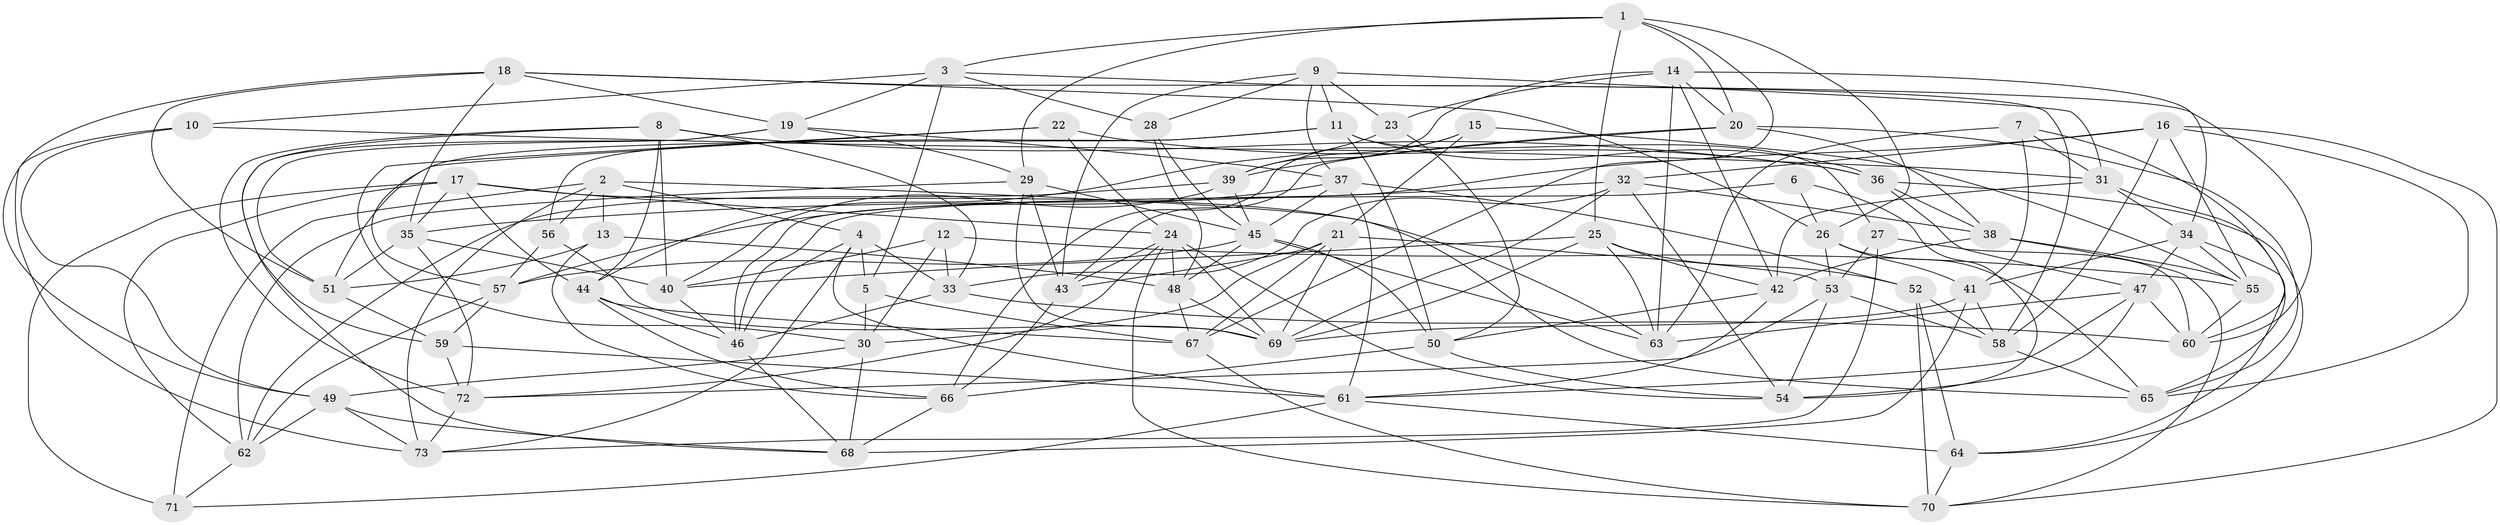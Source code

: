 // original degree distribution, {4: 1.0}
// Generated by graph-tools (version 1.1) at 2025/50/03/09/25 03:50:50]
// undirected, 73 vertices, 208 edges
graph export_dot {
graph [start="1"]
  node [color=gray90,style=filled];
  1;
  2;
  3;
  4;
  5;
  6;
  7;
  8;
  9;
  10;
  11;
  12;
  13;
  14;
  15;
  16;
  17;
  18;
  19;
  20;
  21;
  22;
  23;
  24;
  25;
  26;
  27;
  28;
  29;
  30;
  31;
  32;
  33;
  34;
  35;
  36;
  37;
  38;
  39;
  40;
  41;
  42;
  43;
  44;
  45;
  46;
  47;
  48;
  49;
  50;
  51;
  52;
  53;
  54;
  55;
  56;
  57;
  58;
  59;
  60;
  61;
  62;
  63;
  64;
  65;
  66;
  67;
  68;
  69;
  70;
  71;
  72;
  73;
  1 -- 3 [weight=1.0];
  1 -- 20 [weight=1.0];
  1 -- 25 [weight=1.0];
  1 -- 26 [weight=1.0];
  1 -- 29 [weight=1.0];
  1 -- 67 [weight=1.0];
  2 -- 4 [weight=1.0];
  2 -- 13 [weight=1.0];
  2 -- 56 [weight=1.0];
  2 -- 65 [weight=1.0];
  2 -- 71 [weight=1.0];
  2 -- 73 [weight=1.0];
  3 -- 5 [weight=1.0];
  3 -- 10 [weight=1.0];
  3 -- 19 [weight=1.0];
  3 -- 28 [weight=1.0];
  3 -- 58 [weight=1.0];
  4 -- 5 [weight=1.0];
  4 -- 33 [weight=1.0];
  4 -- 46 [weight=1.0];
  4 -- 61 [weight=1.0];
  4 -- 73 [weight=1.0];
  5 -- 30 [weight=1.0];
  5 -- 67 [weight=1.0];
  6 -- 26 [weight=1.0];
  6 -- 46 [weight=2.0];
  6 -- 54 [weight=1.0];
  7 -- 31 [weight=1.0];
  7 -- 41 [weight=1.0];
  7 -- 60 [weight=1.0];
  7 -- 63 [weight=1.0];
  8 -- 33 [weight=1.0];
  8 -- 36 [weight=1.0];
  8 -- 40 [weight=1.0];
  8 -- 44 [weight=1.0];
  8 -- 59 [weight=1.0];
  8 -- 72 [weight=1.0];
  9 -- 11 [weight=1.0];
  9 -- 23 [weight=1.0];
  9 -- 28 [weight=1.0];
  9 -- 31 [weight=1.0];
  9 -- 37 [weight=1.0];
  9 -- 43 [weight=1.0];
  10 -- 31 [weight=1.0];
  10 -- 49 [weight=1.0];
  10 -- 73 [weight=1.0];
  11 -- 27 [weight=1.0];
  11 -- 36 [weight=1.0];
  11 -- 50 [weight=1.0];
  11 -- 51 [weight=1.0];
  11 -- 56 [weight=1.0];
  12 -- 30 [weight=1.0];
  12 -- 33 [weight=1.0];
  12 -- 40 [weight=1.0];
  12 -- 55 [weight=1.0];
  13 -- 48 [weight=1.0];
  13 -- 51 [weight=1.0];
  13 -- 66 [weight=1.0];
  14 -- 20 [weight=1.0];
  14 -- 23 [weight=1.0];
  14 -- 34 [weight=1.0];
  14 -- 39 [weight=1.0];
  14 -- 42 [weight=1.0];
  14 -- 63 [weight=1.0];
  15 -- 21 [weight=1.0];
  15 -- 39 [weight=1.0];
  15 -- 55 [weight=1.0];
  15 -- 66 [weight=1.0];
  16 -- 32 [weight=1.0];
  16 -- 46 [weight=1.0];
  16 -- 55 [weight=1.0];
  16 -- 58 [weight=1.0];
  16 -- 65 [weight=1.0];
  16 -- 70 [weight=1.0];
  17 -- 24 [weight=1.0];
  17 -- 35 [weight=1.0];
  17 -- 44 [weight=1.0];
  17 -- 62 [weight=1.0];
  17 -- 63 [weight=1.0];
  17 -- 71 [weight=1.0];
  18 -- 19 [weight=1.0];
  18 -- 26 [weight=1.0];
  18 -- 35 [weight=1.0];
  18 -- 49 [weight=1.0];
  18 -- 51 [weight=1.0];
  18 -- 60 [weight=1.0];
  19 -- 29 [weight=1.0];
  19 -- 37 [weight=1.0];
  19 -- 51 [weight=1.0];
  19 -- 68 [weight=1.0];
  20 -- 38 [weight=1.0];
  20 -- 39 [weight=1.0];
  20 -- 43 [weight=1.0];
  20 -- 65 [weight=1.0];
  21 -- 30 [weight=1.0];
  21 -- 43 [weight=1.0];
  21 -- 53 [weight=1.0];
  21 -- 67 [weight=1.0];
  21 -- 69 [weight=1.0];
  22 -- 24 [weight=1.0];
  22 -- 30 [weight=1.0];
  22 -- 36 [weight=1.0];
  22 -- 57 [weight=1.0];
  23 -- 44 [weight=1.0];
  23 -- 50 [weight=1.0];
  24 -- 43 [weight=1.0];
  24 -- 48 [weight=1.0];
  24 -- 54 [weight=1.0];
  24 -- 69 [weight=1.0];
  24 -- 70 [weight=1.0];
  24 -- 72 [weight=1.0];
  25 -- 40 [weight=1.0];
  25 -- 42 [weight=1.0];
  25 -- 52 [weight=1.0];
  25 -- 63 [weight=1.0];
  25 -- 69 [weight=1.0];
  26 -- 41 [weight=1.0];
  26 -- 53 [weight=1.0];
  26 -- 65 [weight=1.0];
  27 -- 53 [weight=1.0];
  27 -- 60 [weight=1.0];
  27 -- 73 [weight=1.0];
  28 -- 45 [weight=1.0];
  28 -- 48 [weight=1.0];
  29 -- 43 [weight=1.0];
  29 -- 45 [weight=1.0];
  29 -- 62 [weight=1.0];
  29 -- 69 [weight=1.0];
  30 -- 49 [weight=1.0];
  30 -- 68 [weight=1.0];
  31 -- 34 [weight=1.0];
  31 -- 42 [weight=1.0];
  31 -- 65 [weight=1.0];
  32 -- 33 [weight=1.0];
  32 -- 35 [weight=1.0];
  32 -- 38 [weight=1.0];
  32 -- 54 [weight=1.0];
  32 -- 69 [weight=1.0];
  33 -- 46 [weight=1.0];
  33 -- 60 [weight=1.0];
  34 -- 41 [weight=1.0];
  34 -- 47 [weight=1.0];
  34 -- 55 [weight=1.0];
  34 -- 64 [weight=1.0];
  35 -- 40 [weight=1.0];
  35 -- 51 [weight=1.0];
  35 -- 72 [weight=1.0];
  36 -- 38 [weight=1.0];
  36 -- 47 [weight=1.0];
  36 -- 64 [weight=1.0];
  37 -- 45 [weight=1.0];
  37 -- 52 [weight=1.0];
  37 -- 57 [weight=1.0];
  37 -- 61 [weight=1.0];
  38 -- 42 [weight=1.0];
  38 -- 55 [weight=1.0];
  38 -- 70 [weight=1.0];
  39 -- 40 [weight=1.0];
  39 -- 45 [weight=1.0];
  39 -- 62 [weight=1.0];
  40 -- 46 [weight=1.0];
  41 -- 58 [weight=1.0];
  41 -- 68 [weight=1.0];
  41 -- 69 [weight=1.0];
  42 -- 50 [weight=1.0];
  42 -- 61 [weight=1.0];
  43 -- 66 [weight=1.0];
  44 -- 46 [weight=1.0];
  44 -- 66 [weight=1.0];
  44 -- 67 [weight=1.0];
  45 -- 48 [weight=1.0];
  45 -- 50 [weight=1.0];
  45 -- 57 [weight=1.0];
  45 -- 63 [weight=1.0];
  46 -- 68 [weight=1.0];
  47 -- 54 [weight=1.0];
  47 -- 60 [weight=1.0];
  47 -- 61 [weight=1.0];
  47 -- 63 [weight=1.0];
  48 -- 67 [weight=1.0];
  48 -- 69 [weight=1.0];
  49 -- 62 [weight=1.0];
  49 -- 68 [weight=1.0];
  49 -- 73 [weight=1.0];
  50 -- 54 [weight=1.0];
  50 -- 66 [weight=1.0];
  51 -- 59 [weight=1.0];
  52 -- 58 [weight=1.0];
  52 -- 64 [weight=2.0];
  52 -- 70 [weight=1.0];
  53 -- 54 [weight=1.0];
  53 -- 58 [weight=1.0];
  53 -- 72 [weight=1.0];
  55 -- 60 [weight=1.0];
  56 -- 57 [weight=1.0];
  56 -- 69 [weight=1.0];
  57 -- 59 [weight=1.0];
  57 -- 62 [weight=1.0];
  58 -- 65 [weight=1.0];
  59 -- 61 [weight=2.0];
  59 -- 72 [weight=1.0];
  61 -- 64 [weight=1.0];
  61 -- 71 [weight=1.0];
  62 -- 71 [weight=1.0];
  64 -- 70 [weight=1.0];
  66 -- 68 [weight=1.0];
  67 -- 70 [weight=1.0];
  72 -- 73 [weight=1.0];
}
